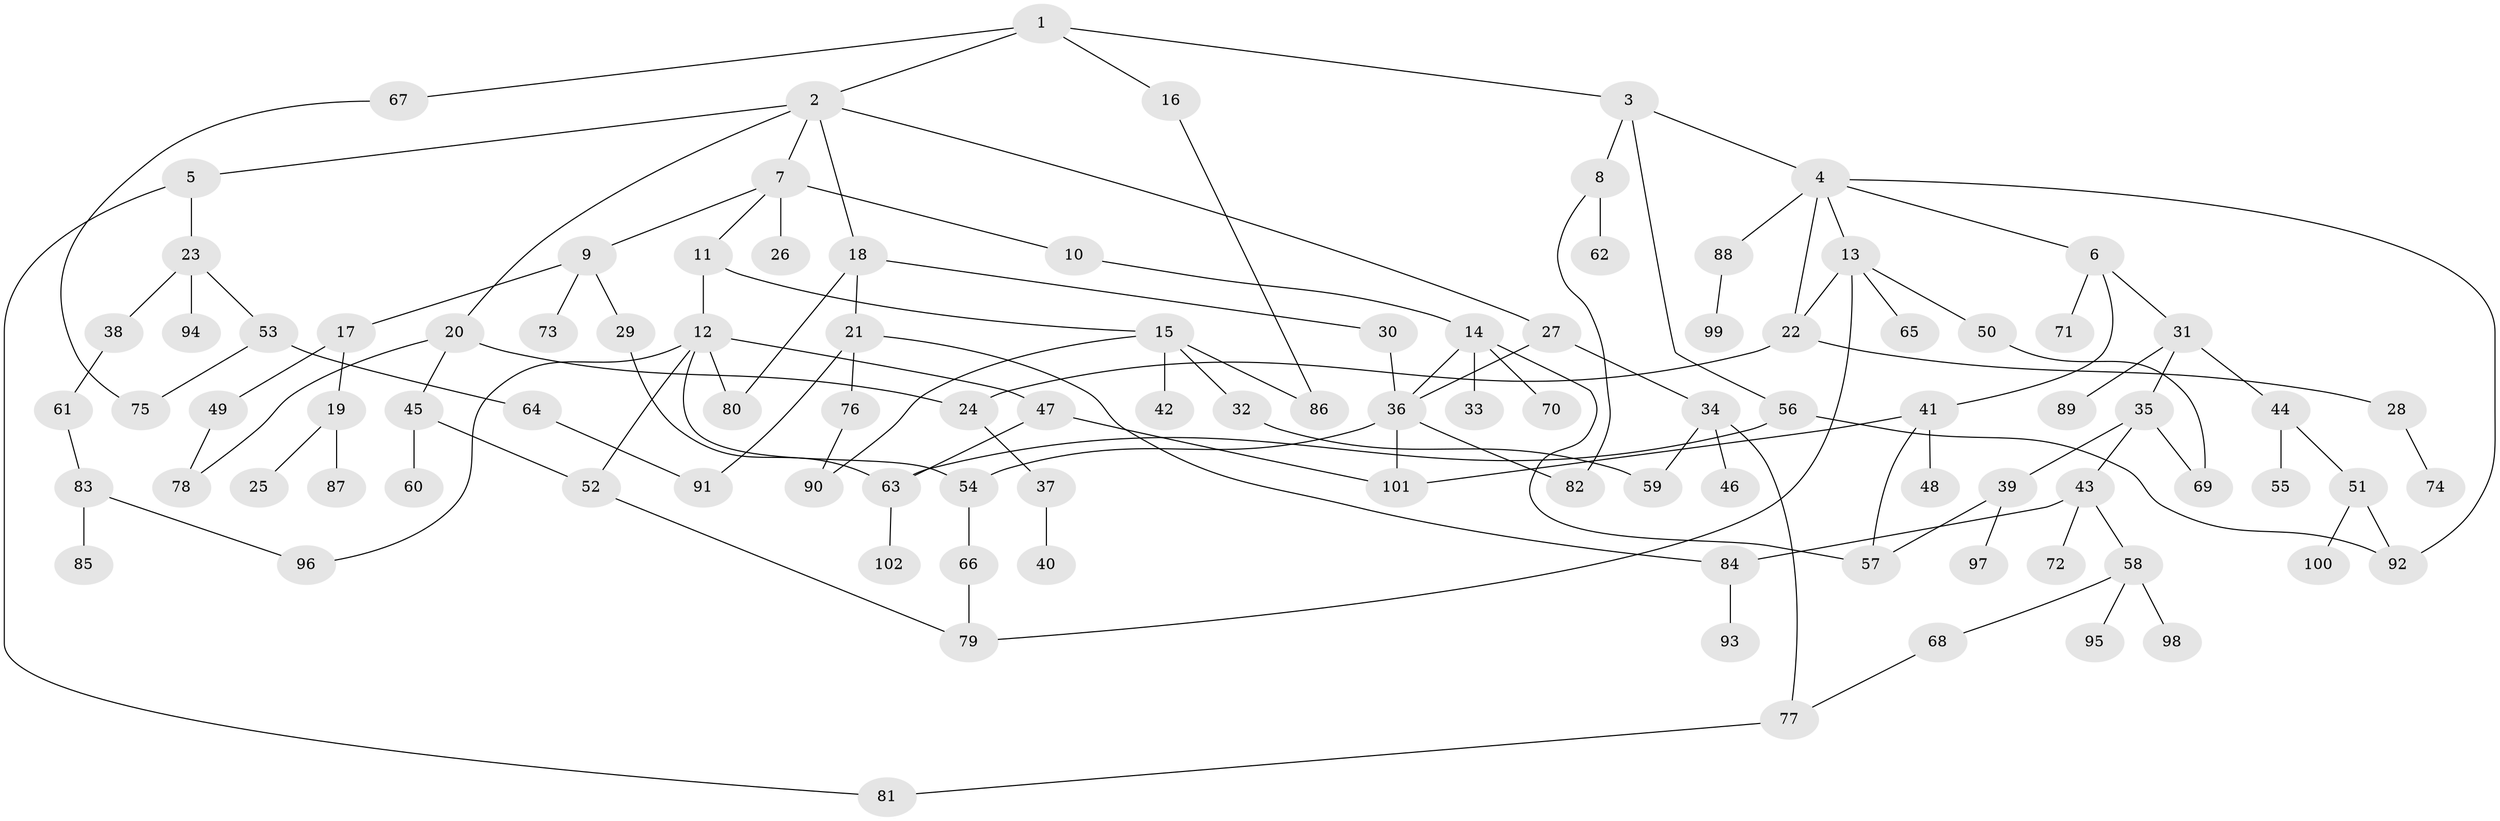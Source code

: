 // coarse degree distribution, {6: 0.030303030303030304, 9: 0.015151515151515152, 8: 0.015151515151515152, 5: 0.09090909090909091, 3: 0.22727272727272727, 2: 0.25757575757575757, 4: 0.09090909090909091, 1: 0.25757575757575757, 7: 0.015151515151515152}
// Generated by graph-tools (version 1.1) at 2025/41/03/06/25 10:41:26]
// undirected, 102 vertices, 130 edges
graph export_dot {
graph [start="1"]
  node [color=gray90,style=filled];
  1;
  2;
  3;
  4;
  5;
  6;
  7;
  8;
  9;
  10;
  11;
  12;
  13;
  14;
  15;
  16;
  17;
  18;
  19;
  20;
  21;
  22;
  23;
  24;
  25;
  26;
  27;
  28;
  29;
  30;
  31;
  32;
  33;
  34;
  35;
  36;
  37;
  38;
  39;
  40;
  41;
  42;
  43;
  44;
  45;
  46;
  47;
  48;
  49;
  50;
  51;
  52;
  53;
  54;
  55;
  56;
  57;
  58;
  59;
  60;
  61;
  62;
  63;
  64;
  65;
  66;
  67;
  68;
  69;
  70;
  71;
  72;
  73;
  74;
  75;
  76;
  77;
  78;
  79;
  80;
  81;
  82;
  83;
  84;
  85;
  86;
  87;
  88;
  89;
  90;
  91;
  92;
  93;
  94;
  95;
  96;
  97;
  98;
  99;
  100;
  101;
  102;
  1 -- 2;
  1 -- 3;
  1 -- 16;
  1 -- 67;
  2 -- 5;
  2 -- 7;
  2 -- 18;
  2 -- 20;
  2 -- 27;
  3 -- 4;
  3 -- 8;
  3 -- 56;
  4 -- 6;
  4 -- 13;
  4 -- 22;
  4 -- 88;
  4 -- 92;
  5 -- 23;
  5 -- 81;
  6 -- 31;
  6 -- 41;
  6 -- 71;
  7 -- 9;
  7 -- 10;
  7 -- 11;
  7 -- 26;
  8 -- 62;
  8 -- 82;
  9 -- 17;
  9 -- 29;
  9 -- 73;
  10 -- 14;
  11 -- 12;
  11 -- 15;
  12 -- 47;
  12 -- 54;
  12 -- 80;
  12 -- 52;
  12 -- 96;
  13 -- 50;
  13 -- 65;
  13 -- 79;
  13 -- 22;
  14 -- 33;
  14 -- 70;
  14 -- 36;
  14 -- 57;
  15 -- 32;
  15 -- 42;
  15 -- 90;
  15 -- 86;
  16 -- 86;
  17 -- 19;
  17 -- 49;
  18 -- 21;
  18 -- 30;
  18 -- 80;
  19 -- 25;
  19 -- 87;
  20 -- 45;
  20 -- 78;
  20 -- 24;
  21 -- 76;
  21 -- 84;
  21 -- 91;
  22 -- 24;
  22 -- 28;
  23 -- 38;
  23 -- 53;
  23 -- 94;
  24 -- 37;
  27 -- 34;
  27 -- 36;
  28 -- 74;
  29 -- 63;
  30 -- 36;
  31 -- 35;
  31 -- 44;
  31 -- 89;
  32 -- 59;
  34 -- 46;
  34 -- 59;
  34 -- 77;
  35 -- 39;
  35 -- 43;
  35 -- 69;
  36 -- 54;
  36 -- 101;
  36 -- 82;
  37 -- 40;
  38 -- 61;
  39 -- 57;
  39 -- 97;
  41 -- 48;
  41 -- 101;
  41 -- 57;
  43 -- 58;
  43 -- 72;
  43 -- 84;
  44 -- 51;
  44 -- 55;
  45 -- 52;
  45 -- 60;
  47 -- 101;
  47 -- 63;
  49 -- 78;
  50 -- 69;
  51 -- 92;
  51 -- 100;
  52 -- 79;
  53 -- 64;
  53 -- 75;
  54 -- 66;
  56 -- 63;
  56 -- 92;
  58 -- 68;
  58 -- 95;
  58 -- 98;
  61 -- 83;
  63 -- 102;
  64 -- 91;
  66 -- 79;
  67 -- 75;
  68 -- 77;
  76 -- 90;
  77 -- 81;
  83 -- 85;
  83 -- 96;
  84 -- 93;
  88 -- 99;
}
